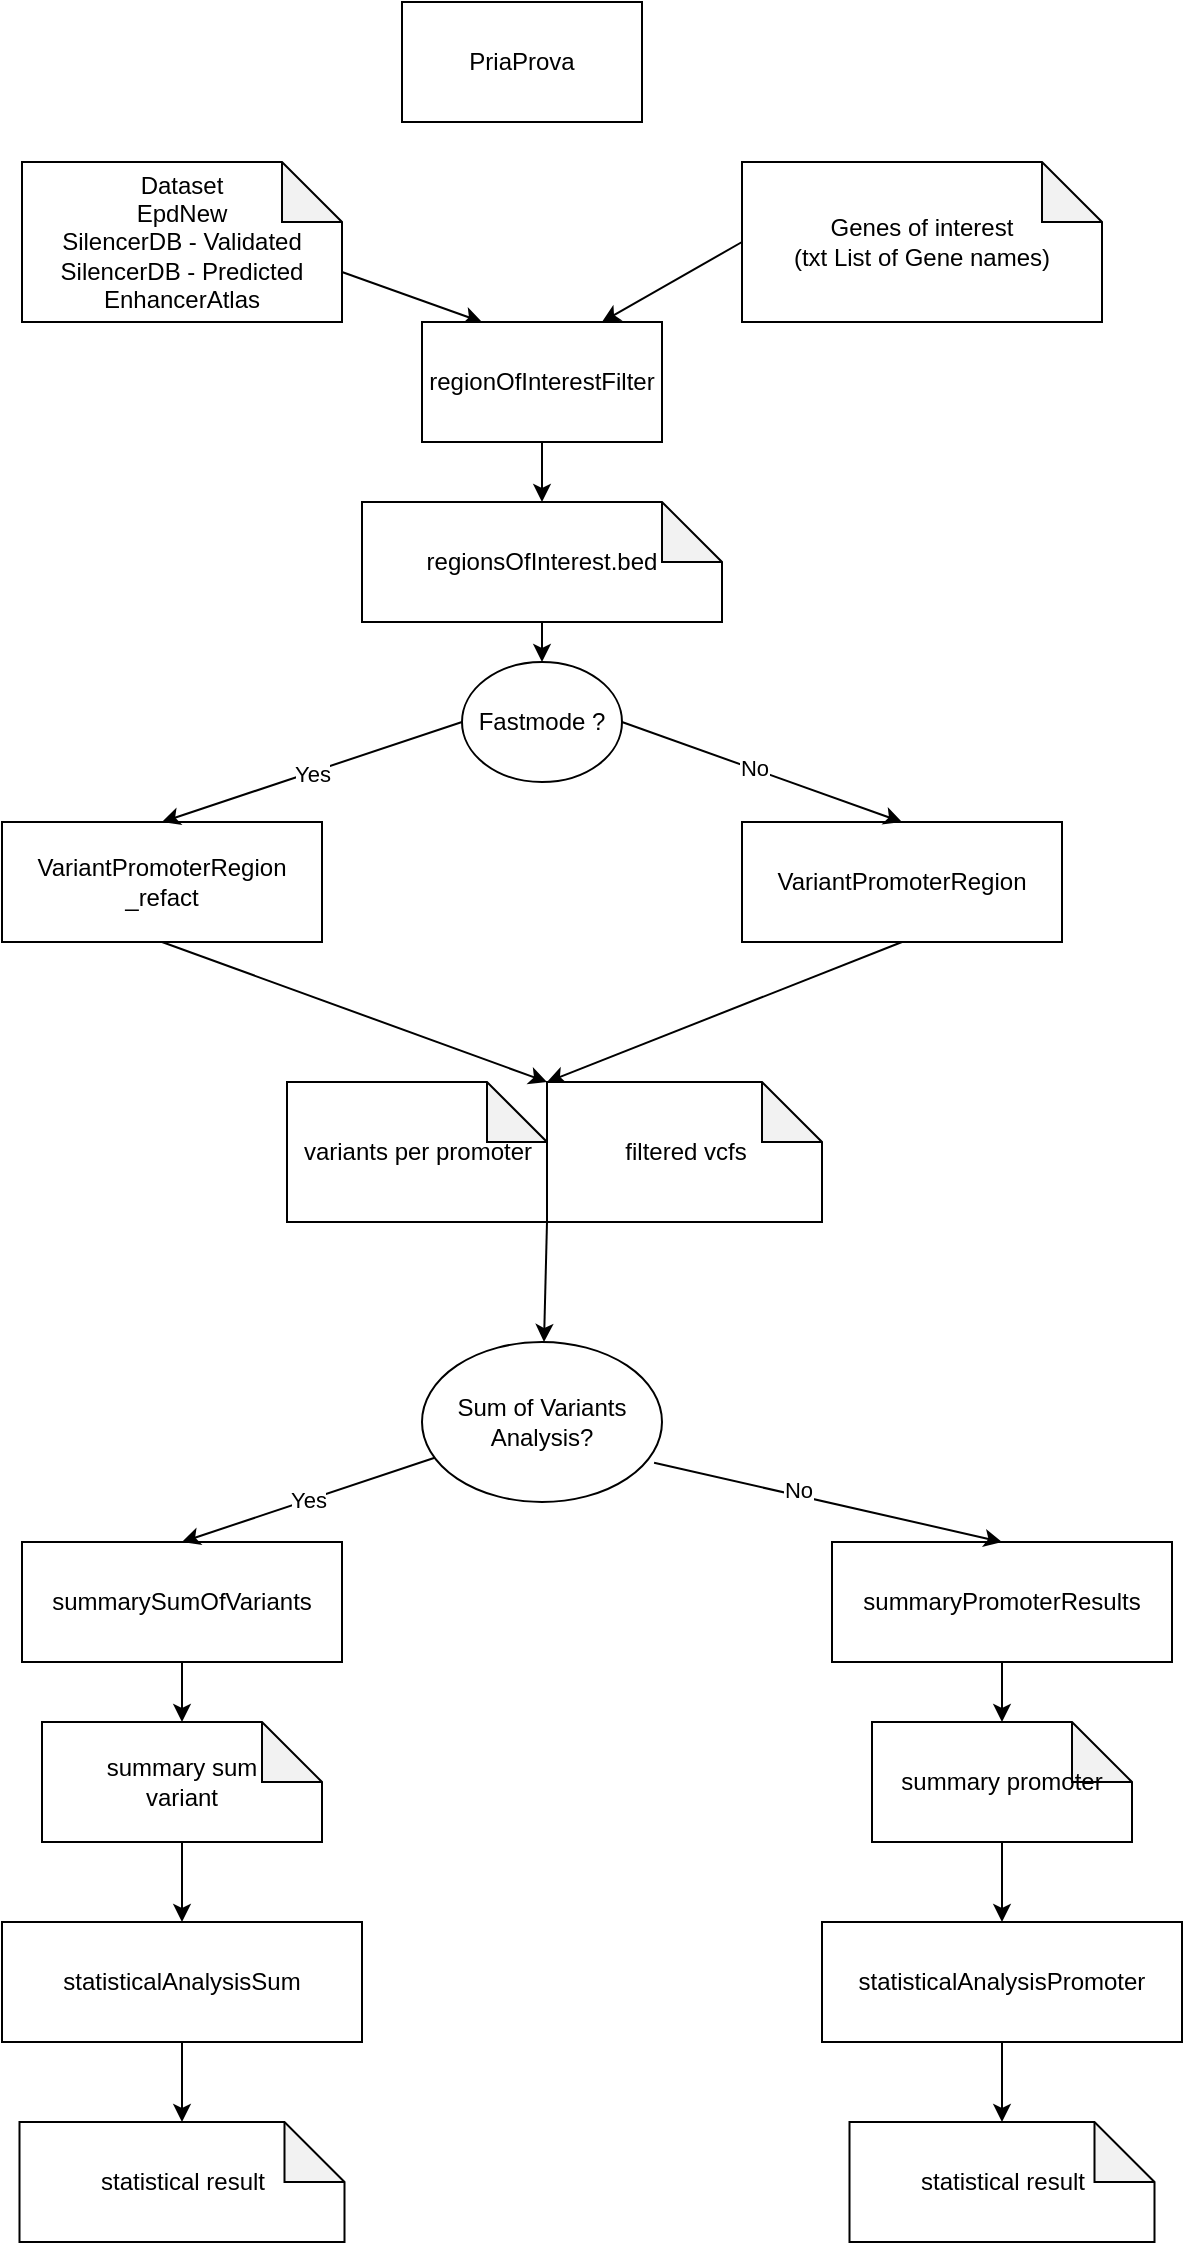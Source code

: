 <mxfile>
    <diagram id="hdcwwT2GjYLMp9g1QxaZ" name="Seite-1">
        <mxGraphModel dx="727" dy="585" grid="1" gridSize="10" guides="1" tooltips="1" connect="1" arrows="1" fold="1" page="1" pageScale="1" pageWidth="827" pageHeight="1169" math="0" shadow="0">
            <root>
                <mxCell id="0"/>
                <mxCell id="1" parent="0"/>
                <mxCell id="49" style="edgeStyle=none;html=1;exitX=0.5;exitY=1;exitDx=0;exitDy=0;entryX=0;entryY=0;entryDx=0;entryDy=0;entryPerimeter=0;" parent="1" source="4" target="32" edge="1">
                    <mxGeometry relative="1" as="geometry">
                        <mxPoint x="373" y="575" as="targetPoint"/>
                    </mxGeometry>
                </mxCell>
                <mxCell id="4" value="VariantPromoterRegion" style="rounded=0;whiteSpace=wrap;html=1;" parent="1" vertex="1">
                    <mxGeometry x="500" y="440" width="160" height="60" as="geometry"/>
                </mxCell>
                <mxCell id="36" style="edgeStyle=none;html=1;exitX=0.5;exitY=1;exitDx=0;exitDy=0;entryX=0.5;entryY=0;entryDx=0;entryDy=0;entryPerimeter=0;" parent="1" source="5" target="34" edge="1">
                    <mxGeometry relative="1" as="geometry"/>
                </mxCell>
                <mxCell id="5" value="summaryPromoterResults" style="rounded=0;whiteSpace=wrap;html=1;" parent="1" vertex="1">
                    <mxGeometry x="545" y="800" width="170" height="60" as="geometry"/>
                </mxCell>
                <mxCell id="38" style="edgeStyle=none;html=1;exitX=0.5;exitY=1;exitDx=0;exitDy=0;entryX=0.5;entryY=0;entryDx=0;entryDy=0;entryPerimeter=0;" parent="1" source="6" target="35" edge="1">
                    <mxGeometry relative="1" as="geometry"/>
                </mxCell>
                <mxCell id="6" value="statisticalAnalysisPromoter" style="rounded=0;whiteSpace=wrap;html=1;" parent="1" vertex="1">
                    <mxGeometry x="540" y="990" width="180" height="60" as="geometry"/>
                </mxCell>
                <mxCell id="48" style="edgeStyle=none;html=1;exitX=0.5;exitY=1;exitDx=0;exitDy=0;entryX=0;entryY=0;entryDx=0;entryDy=0;entryPerimeter=0;" parent="1" source="17" target="32" edge="1">
                    <mxGeometry relative="1" as="geometry"/>
                </mxCell>
                <mxCell id="17" value="VariantPromoterRegion&lt;br&gt;_refact" style="rounded=0;whiteSpace=wrap;html=1;" parent="1" vertex="1">
                    <mxGeometry x="130" y="440" width="160" height="60" as="geometry"/>
                </mxCell>
                <mxCell id="20" value="PriaProva" style="rounded=0;whiteSpace=wrap;html=1;" parent="1" vertex="1">
                    <mxGeometry x="330" y="30" width="120" height="60" as="geometry"/>
                </mxCell>
                <mxCell id="27" value="Fastmode ?" style="ellipse;whiteSpace=wrap;html=1;" parent="1" vertex="1">
                    <mxGeometry x="360" y="360" width="80" height="60" as="geometry"/>
                </mxCell>
                <mxCell id="28" value="" style="endArrow=classic;html=1;entryX=0.5;entryY=0;entryDx=0;entryDy=0;exitX=0;exitY=0.5;exitDx=0;exitDy=0;" parent="1" source="27" target="17" edge="1">
                    <mxGeometry width="50" height="50" relative="1" as="geometry">
                        <mxPoint x="360" y="380" as="sourcePoint"/>
                        <mxPoint x="500" y="450" as="targetPoint"/>
                    </mxGeometry>
                </mxCell>
                <mxCell id="30" value="Yes" style="edgeLabel;html=1;align=center;verticalAlign=middle;resizable=0;points=[];" parent="28" vertex="1" connectable="0">
                    <mxGeometry x="0.009" y="1" relative="1" as="geometry">
                        <mxPoint as="offset"/>
                    </mxGeometry>
                </mxCell>
                <mxCell id="29" value="" style="endArrow=classic;html=1;exitX=1;exitY=0.5;exitDx=0;exitDy=0;entryX=0.5;entryY=0;entryDx=0;entryDy=0;" parent="1" source="27" target="4" edge="1">
                    <mxGeometry width="50" height="50" relative="1" as="geometry">
                        <mxPoint x="440" y="380" as="sourcePoint"/>
                        <mxPoint x="480" y="380" as="targetPoint"/>
                    </mxGeometry>
                </mxCell>
                <mxCell id="31" value="No" style="edgeLabel;html=1;align=center;verticalAlign=middle;resizable=0;points=[];" parent="29" vertex="1" connectable="0">
                    <mxGeometry x="-0.071" y="1" relative="1" as="geometry">
                        <mxPoint as="offset"/>
                    </mxGeometry>
                </mxCell>
                <mxCell id="46" style="edgeStyle=none;html=1;exitX=0.967;exitY=0.755;exitDx=0;exitDy=0;entryX=0.5;entryY=0;entryDx=0;entryDy=0;exitPerimeter=0;" parent="1" source="50" target="5" edge="1">
                    <mxGeometry relative="1" as="geometry"/>
                </mxCell>
                <mxCell id="61" value="No" style="edgeLabel;html=1;align=center;verticalAlign=middle;resizable=0;points=[];" parent="46" vertex="1" connectable="0">
                    <mxGeometry x="-0.188" y="3" relative="1" as="geometry">
                        <mxPoint as="offset"/>
                    </mxGeometry>
                </mxCell>
                <mxCell id="32" value="filtered vcfs" style="shape=note;whiteSpace=wrap;html=1;backgroundOutline=1;darkOpacity=0.05;" parent="1" vertex="1">
                    <mxGeometry x="402.5" y="570" width="137.5" height="70" as="geometry"/>
                </mxCell>
                <mxCell id="37" style="edgeStyle=none;html=1;exitX=0.5;exitY=1;exitDx=0;exitDy=0;exitPerimeter=0;entryX=0.5;entryY=0;entryDx=0;entryDy=0;" parent="1" source="34" target="6" edge="1">
                    <mxGeometry relative="1" as="geometry"/>
                </mxCell>
                <mxCell id="34" value="summary promoter" style="shape=note;whiteSpace=wrap;html=1;backgroundOutline=1;darkOpacity=0.05;" parent="1" vertex="1">
                    <mxGeometry x="565" y="890" width="130" height="60" as="geometry"/>
                </mxCell>
                <mxCell id="35" value="statistical result" style="shape=note;whiteSpace=wrap;html=1;backgroundOutline=1;darkOpacity=0.05;" parent="1" vertex="1">
                    <mxGeometry x="553.75" y="1090" width="152.5" height="60" as="geometry"/>
                </mxCell>
                <mxCell id="54" style="edgeStyle=none;html=1;exitX=0.5;exitY=1;exitDx=0;exitDy=0;entryX=0.5;entryY=0;entryDx=0;entryDy=0;entryPerimeter=0;" parent="1" source="40" target="53" edge="1">
                    <mxGeometry relative="1" as="geometry"/>
                </mxCell>
                <mxCell id="40" value="summarySumOfVariants" style="whiteSpace=wrap;html=1;" parent="1" vertex="1">
                    <mxGeometry x="140" y="800" width="160" height="60" as="geometry"/>
                </mxCell>
                <mxCell id="51" style="edgeStyle=none;html=1;exitX=1;exitY=1;exitDx=0;exitDy=0;exitPerimeter=0;" parent="1" source="43" target="50" edge="1">
                    <mxGeometry relative="1" as="geometry"/>
                </mxCell>
                <mxCell id="43" value="variants per promoter" style="shape=note;whiteSpace=wrap;html=1;backgroundOutline=1;darkOpacity=0.05;" parent="1" vertex="1">
                    <mxGeometry x="272.5" y="570" width="130" height="70" as="geometry"/>
                </mxCell>
                <mxCell id="52" value="Yes" style="edgeStyle=none;html=1;entryX=0.5;entryY=0;entryDx=0;entryDy=0;" parent="1" source="50" target="40" edge="1">
                    <mxGeometry relative="1" as="geometry"/>
                </mxCell>
                <mxCell id="50" value="Sum of Variants&lt;br&gt;Analysis?" style="ellipse;whiteSpace=wrap;html=1;" parent="1" vertex="1">
                    <mxGeometry x="340" y="700" width="120" height="80" as="geometry"/>
                </mxCell>
                <mxCell id="53" value="summary sum&lt;br&gt;variant" style="shape=note;whiteSpace=wrap;html=1;backgroundOutline=1;darkOpacity=0.05;" parent="1" vertex="1">
                    <mxGeometry x="150" y="890" width="140" height="60" as="geometry"/>
                </mxCell>
                <mxCell id="55" style="edgeStyle=none;html=1;exitX=0.5;exitY=1;exitDx=0;exitDy=0;entryX=0.5;entryY=0;entryDx=0;entryDy=0;entryPerimeter=0;" parent="1" source="56" target="57" edge="1">
                    <mxGeometry relative="1" as="geometry"/>
                </mxCell>
                <mxCell id="56" value="statisticalAnalysisSum" style="rounded=0;whiteSpace=wrap;html=1;" parent="1" vertex="1">
                    <mxGeometry x="130" y="990" width="180" height="60" as="geometry"/>
                </mxCell>
                <mxCell id="57" value="statistical result" style="shape=note;whiteSpace=wrap;html=1;backgroundOutline=1;darkOpacity=0.05;" parent="1" vertex="1">
                    <mxGeometry x="138.75" y="1090" width="162.5" height="60" as="geometry"/>
                </mxCell>
                <mxCell id="58" style="edgeStyle=none;html=1;exitX=0.5;exitY=1;exitDx=0;exitDy=0;exitPerimeter=0;entryX=0.5;entryY=0;entryDx=0;entryDy=0;" parent="1" source="53" target="56" edge="1">
                    <mxGeometry relative="1" as="geometry">
                        <mxPoint x="650" y="960" as="sourcePoint"/>
                        <mxPoint x="650" y="1000" as="targetPoint"/>
                    </mxGeometry>
                </mxCell>
                <mxCell id="68" style="edgeStyle=none;html=1;exitX=0;exitY=0;exitDx=160;exitDy=55;exitPerimeter=0;entryX=0.25;entryY=0;entryDx=0;entryDy=0;" edge="1" parent="1" source="63" target="66">
                    <mxGeometry relative="1" as="geometry"/>
                </mxCell>
                <mxCell id="63" value="Dataset&lt;br&gt;EpdNew&lt;br&gt;SilencerDB - Validated&lt;br&gt;SilencerDB - Predicted&lt;br&gt;EnhancerAtlas" style="shape=note;whiteSpace=wrap;html=1;backgroundOutline=1;darkOpacity=0.05;" vertex="1" parent="1">
                    <mxGeometry x="140" y="110" width="160" height="80" as="geometry"/>
                </mxCell>
                <mxCell id="69" style="edgeStyle=none;html=1;exitX=0;exitY=0.5;exitDx=0;exitDy=0;exitPerimeter=0;entryX=0.75;entryY=0;entryDx=0;entryDy=0;" edge="1" parent="1" source="65" target="66">
                    <mxGeometry relative="1" as="geometry"/>
                </mxCell>
                <mxCell id="65" value="Genes of interest&lt;br&gt;(txt List of Gene names)" style="shape=note;whiteSpace=wrap;html=1;backgroundOutline=1;darkOpacity=0.05;" vertex="1" parent="1">
                    <mxGeometry x="500" y="110" width="180" height="80" as="geometry"/>
                </mxCell>
                <mxCell id="70" style="edgeStyle=none;html=1;exitX=0.5;exitY=1;exitDx=0;exitDy=0;entryX=0.5;entryY=0;entryDx=0;entryDy=0;entryPerimeter=0;" edge="1" parent="1" source="66" target="67">
                    <mxGeometry relative="1" as="geometry"/>
                </mxCell>
                <mxCell id="66" value="regionOfInterestFilter" style="whiteSpace=wrap;html=1;" vertex="1" parent="1">
                    <mxGeometry x="340" y="190" width="120" height="60" as="geometry"/>
                </mxCell>
                <mxCell id="71" style="edgeStyle=none;html=1;exitX=0.5;exitY=1;exitDx=0;exitDy=0;exitPerimeter=0;entryX=0.5;entryY=0;entryDx=0;entryDy=0;" edge="1" parent="1" source="67" target="27">
                    <mxGeometry relative="1" as="geometry"/>
                </mxCell>
                <mxCell id="67" value="regionsOfInterest.bed" style="shape=note;whiteSpace=wrap;html=1;backgroundOutline=1;darkOpacity=0.05;" vertex="1" parent="1">
                    <mxGeometry x="310" y="280" width="180" height="60" as="geometry"/>
                </mxCell>
            </root>
        </mxGraphModel>
    </diagram>
</mxfile>